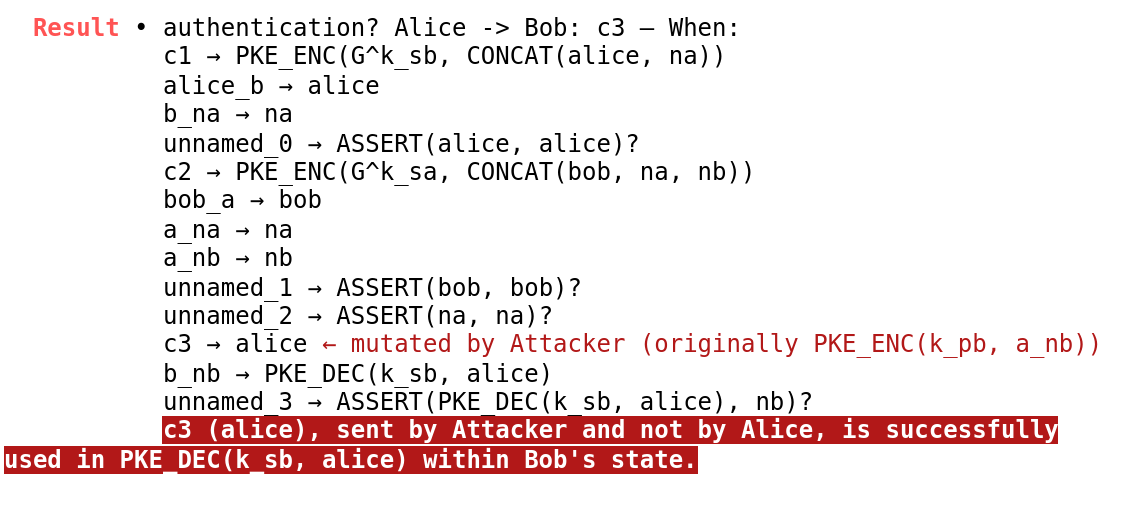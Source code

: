 <mxfile version="15.1.1" type="device"><diagram id="LN2zM7H6pFrzsv3xjq7E" name="Page-1"><mxGraphModel dx="1021" dy="539" grid="1" gridSize="10" guides="1" tooltips="1" connect="1" arrows="1" fold="1" page="1" pageScale="1" pageWidth="570" pageHeight="270" math="0" shadow="0"><root><mxCell id="0"/><mxCell id="1" parent="0"/><mxCell id="m4ZEYiGygdvlTUJSa1gw-2" value="&lt;span style=&quot;font-family: monospace&quot;&gt;&lt;span style=&quot;color: #000000 ; background-color: #ffffff&quot;&gt; &amp;nbsp;&amp;nbsp;&lt;/span&gt;&lt;span style=&quot;font-weight: bold ; color: #ff5454 ; background-color: #ffffff&quot;&gt;Result&lt;/span&gt;&lt;span style=&quot;color: #000000 ; background-color: #ffffff&quot;&gt; • authentication? Alice -&amp;gt; Bob: c3 — &lt;/span&gt;&lt;span style=&quot;color: #000000 ; background-color: #ffffff&quot;&gt;When:&lt;/span&gt;&lt;span style=&quot;color: #000000 ; background-color: #ffffff&quot;&gt;&lt;/span&gt;&lt;br&gt; &amp;nbsp;&amp;nbsp;&amp;nbsp;&amp;nbsp;&amp;nbsp;&amp;nbsp;&amp;nbsp;&amp;nbsp;&amp;nbsp;&amp;nbsp;&amp;nbsp;&lt;span style=&quot;background-color: rgb(255 , 255 , 255)&quot;&gt;c1 → PKE_ENC(G^k_sb, CONCAT(alice, na))&lt;/span&gt;&lt;span style=&quot;background-color: rgb(255 , 255 , 255)&quot;&gt;&lt;/span&gt;&lt;br&gt; &amp;nbsp;&amp;nbsp;&amp;nbsp;&amp;nbsp;&amp;nbsp;&amp;nbsp;&amp;nbsp;&amp;nbsp;&amp;nbsp;&amp;nbsp;&amp;nbsp;&lt;span style=&quot;background-color: rgb(255 , 255 , 255)&quot;&gt;alice_b → alice&lt;/span&gt;&lt;span style=&quot;background-color: rgb(255 , 255 , 255)&quot;&gt;&lt;/span&gt;&lt;br&gt; &amp;nbsp;&amp;nbsp;&amp;nbsp;&amp;nbsp;&amp;nbsp;&amp;nbsp;&amp;nbsp;&amp;nbsp;&amp;nbsp;&amp;nbsp;&amp;nbsp;&lt;span style=&quot;background-color: rgb(255 , 255 , 255)&quot;&gt;b_na → na&lt;/span&gt;&lt;span style=&quot;background-color: rgb(255 , 255 , 255)&quot;&gt;&lt;/span&gt;&lt;br&gt; &amp;nbsp;&amp;nbsp;&amp;nbsp;&amp;nbsp;&amp;nbsp;&amp;nbsp;&amp;nbsp;&amp;nbsp;&amp;nbsp;&amp;nbsp;&amp;nbsp;&lt;span style=&quot;background-color: rgb(255 , 255 , 255)&quot;&gt;unnamed_0 → ASSERT(alice, alice)?&lt;/span&gt;&lt;span style=&quot;background-color: rgb(255 , 255 , 255)&quot;&gt;&lt;/span&gt;&lt;br&gt; &amp;nbsp;&amp;nbsp;&amp;nbsp;&amp;nbsp;&amp;nbsp;&amp;nbsp;&amp;nbsp;&amp;nbsp;&amp;nbsp;&amp;nbsp;&amp;nbsp;&lt;span style=&quot;background-color: rgb(255 , 255 , 255)&quot;&gt;c2 → PKE_ENC(G^k_sa, CONCAT(bob, na, nb))&lt;/span&gt;&lt;span style=&quot;background-color: rgb(255 , 255 , 255)&quot;&gt;&lt;/span&gt;&lt;br&gt; &amp;nbsp;&amp;nbsp;&amp;nbsp;&amp;nbsp;&amp;nbsp;&amp;nbsp;&amp;nbsp;&amp;nbsp;&amp;nbsp;&amp;nbsp;&amp;nbsp;&lt;span style=&quot;background-color: rgb(255 , 255 , 255)&quot;&gt;bob_a → bob&lt;/span&gt;&lt;span style=&quot;background-color: rgb(255 , 255 , 255)&quot;&gt;&lt;/span&gt;&lt;br&gt; &amp;nbsp;&amp;nbsp;&amp;nbsp;&amp;nbsp;&amp;nbsp;&amp;nbsp;&amp;nbsp;&amp;nbsp;&amp;nbsp;&amp;nbsp;&amp;nbsp;&lt;span style=&quot;background-color: rgb(255 , 255 , 255)&quot;&gt;a_na → na&lt;/span&gt;&lt;span style=&quot;background-color: rgb(255 , 255 , 255)&quot;&gt;&lt;/span&gt;&lt;br&gt; &amp;nbsp;&amp;nbsp;&amp;nbsp;&amp;nbsp;&amp;nbsp;&amp;nbsp;&amp;nbsp;&amp;nbsp;&amp;nbsp;&amp;nbsp;&amp;nbsp;&lt;span style=&quot;background-color: rgb(255 , 255 , 255)&quot;&gt;a_nb → nb&lt;/span&gt;&lt;span style=&quot;background-color: rgb(255 , 255 , 255)&quot;&gt;&lt;/span&gt;&lt;br&gt; &amp;nbsp;&amp;nbsp;&amp;nbsp;&amp;nbsp;&amp;nbsp;&amp;nbsp;&amp;nbsp;&amp;nbsp;&amp;nbsp;&amp;nbsp;&amp;nbsp;&lt;span style=&quot;background-color: rgb(255 , 255 , 255)&quot;&gt;unnamed_1 → ASSERT(bob, bob)?&lt;/span&gt;&lt;span style=&quot;background-color: rgb(255 , 255 , 255)&quot;&gt;&lt;/span&gt;&lt;br&gt; &amp;nbsp;&amp;nbsp;&amp;nbsp;&amp;nbsp;&amp;nbsp;&amp;nbsp;&amp;nbsp;&amp;nbsp;&amp;nbsp;&amp;nbsp;&amp;nbsp;&lt;span style=&quot;background-color: rgb(255 , 255 , 255)&quot;&gt;unnamed_2 → ASSERT(na, na)?&lt;/span&gt;&lt;span style=&quot;background-color: rgb(255 , 255 , 255)&quot;&gt;&lt;/span&gt;&lt;br&gt; &amp;nbsp;&amp;nbsp;&amp;nbsp;&amp;nbsp;&amp;nbsp;&amp;nbsp;&amp;nbsp;&amp;nbsp;&amp;nbsp;&amp;nbsp;&amp;nbsp;&lt;span style=&quot;background-color: rgb(255 , 255 , 255)&quot;&gt;c3 → alice&lt;/span&gt;&lt;span style=&quot;color: #b21818 ; background-color: #ffffff&quot;&gt; ← mutated by Attacker (originally PKE_ENC(k_pb, a_nb))&lt;/span&gt;&lt;span style=&quot;color: #000000 ; background-color: #ffffff&quot;&gt;&lt;/span&gt;&lt;br&gt; &amp;nbsp;&amp;nbsp;&amp;nbsp;&amp;nbsp;&amp;nbsp;&amp;nbsp;&amp;nbsp;&amp;nbsp;&amp;nbsp;&amp;nbsp;&amp;nbsp;&lt;span style=&quot;background-color: rgb(255 , 255 , 255)&quot;&gt;b_nb → PKE_DEC(k_sb, alice)&lt;/span&gt;&lt;span style=&quot;background-color: rgb(255 , 255 , 255)&quot;&gt;&lt;/span&gt;&lt;br&gt; &amp;nbsp;&amp;nbsp;&amp;nbsp;&amp;nbsp;&amp;nbsp;&amp;nbsp;&amp;nbsp;&amp;nbsp;&amp;nbsp;&amp;nbsp;&amp;nbsp;&lt;span style=&quot;background-color: rgb(255 , 255 , 255)&quot;&gt;unnamed_3 → ASSERT(PKE_DEC(k_sb, alice), nb)?&lt;/span&gt;&lt;span style=&quot;color: #000000 ; background-color: #ffffff&quot;&gt;&lt;/span&gt;&lt;br&gt; &amp;nbsp;&amp;nbsp;&amp;nbsp;&amp;nbsp;&amp;nbsp;&amp;nbsp;&amp;nbsp;&amp;nbsp;&amp;nbsp;&amp;nbsp;&amp;nbsp;&lt;span style=&quot;font-weight: bold ; color: #ffffff ; background-color: #b21818&quot;&gt;c3 (alice), sent by Attacker and not by Alice, is successfully used in PKE_DEC(k_sb, alice) within Bob's state.&lt;/span&gt;&lt;br&gt;&lt;/span&gt;" style="text;whiteSpace=wrap;html=1;" vertex="1" parent="1"><mxGeometry x="5" y="5" width="560" height="260" as="geometry"/></mxCell></root></mxGraphModel></diagram></mxfile>